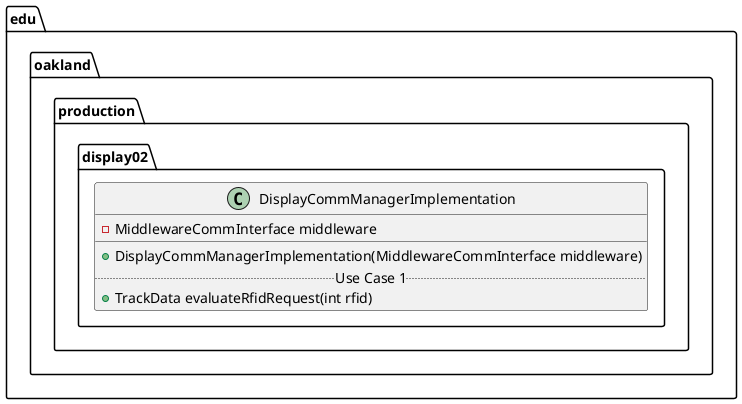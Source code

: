 @startuml DisplayCommManagerImplementation

package edu.oakland.production.display02 {
    class DisplayCommManagerImplementation {
        - MiddlewareCommInterface middleware
        __
        + DisplayCommManagerImplementation(MiddlewareCommInterface middleware)
        .. Use Case 1 ..
        + TrackData evaluateRfidRequest(int rfid)        
    }
}

@enduml
